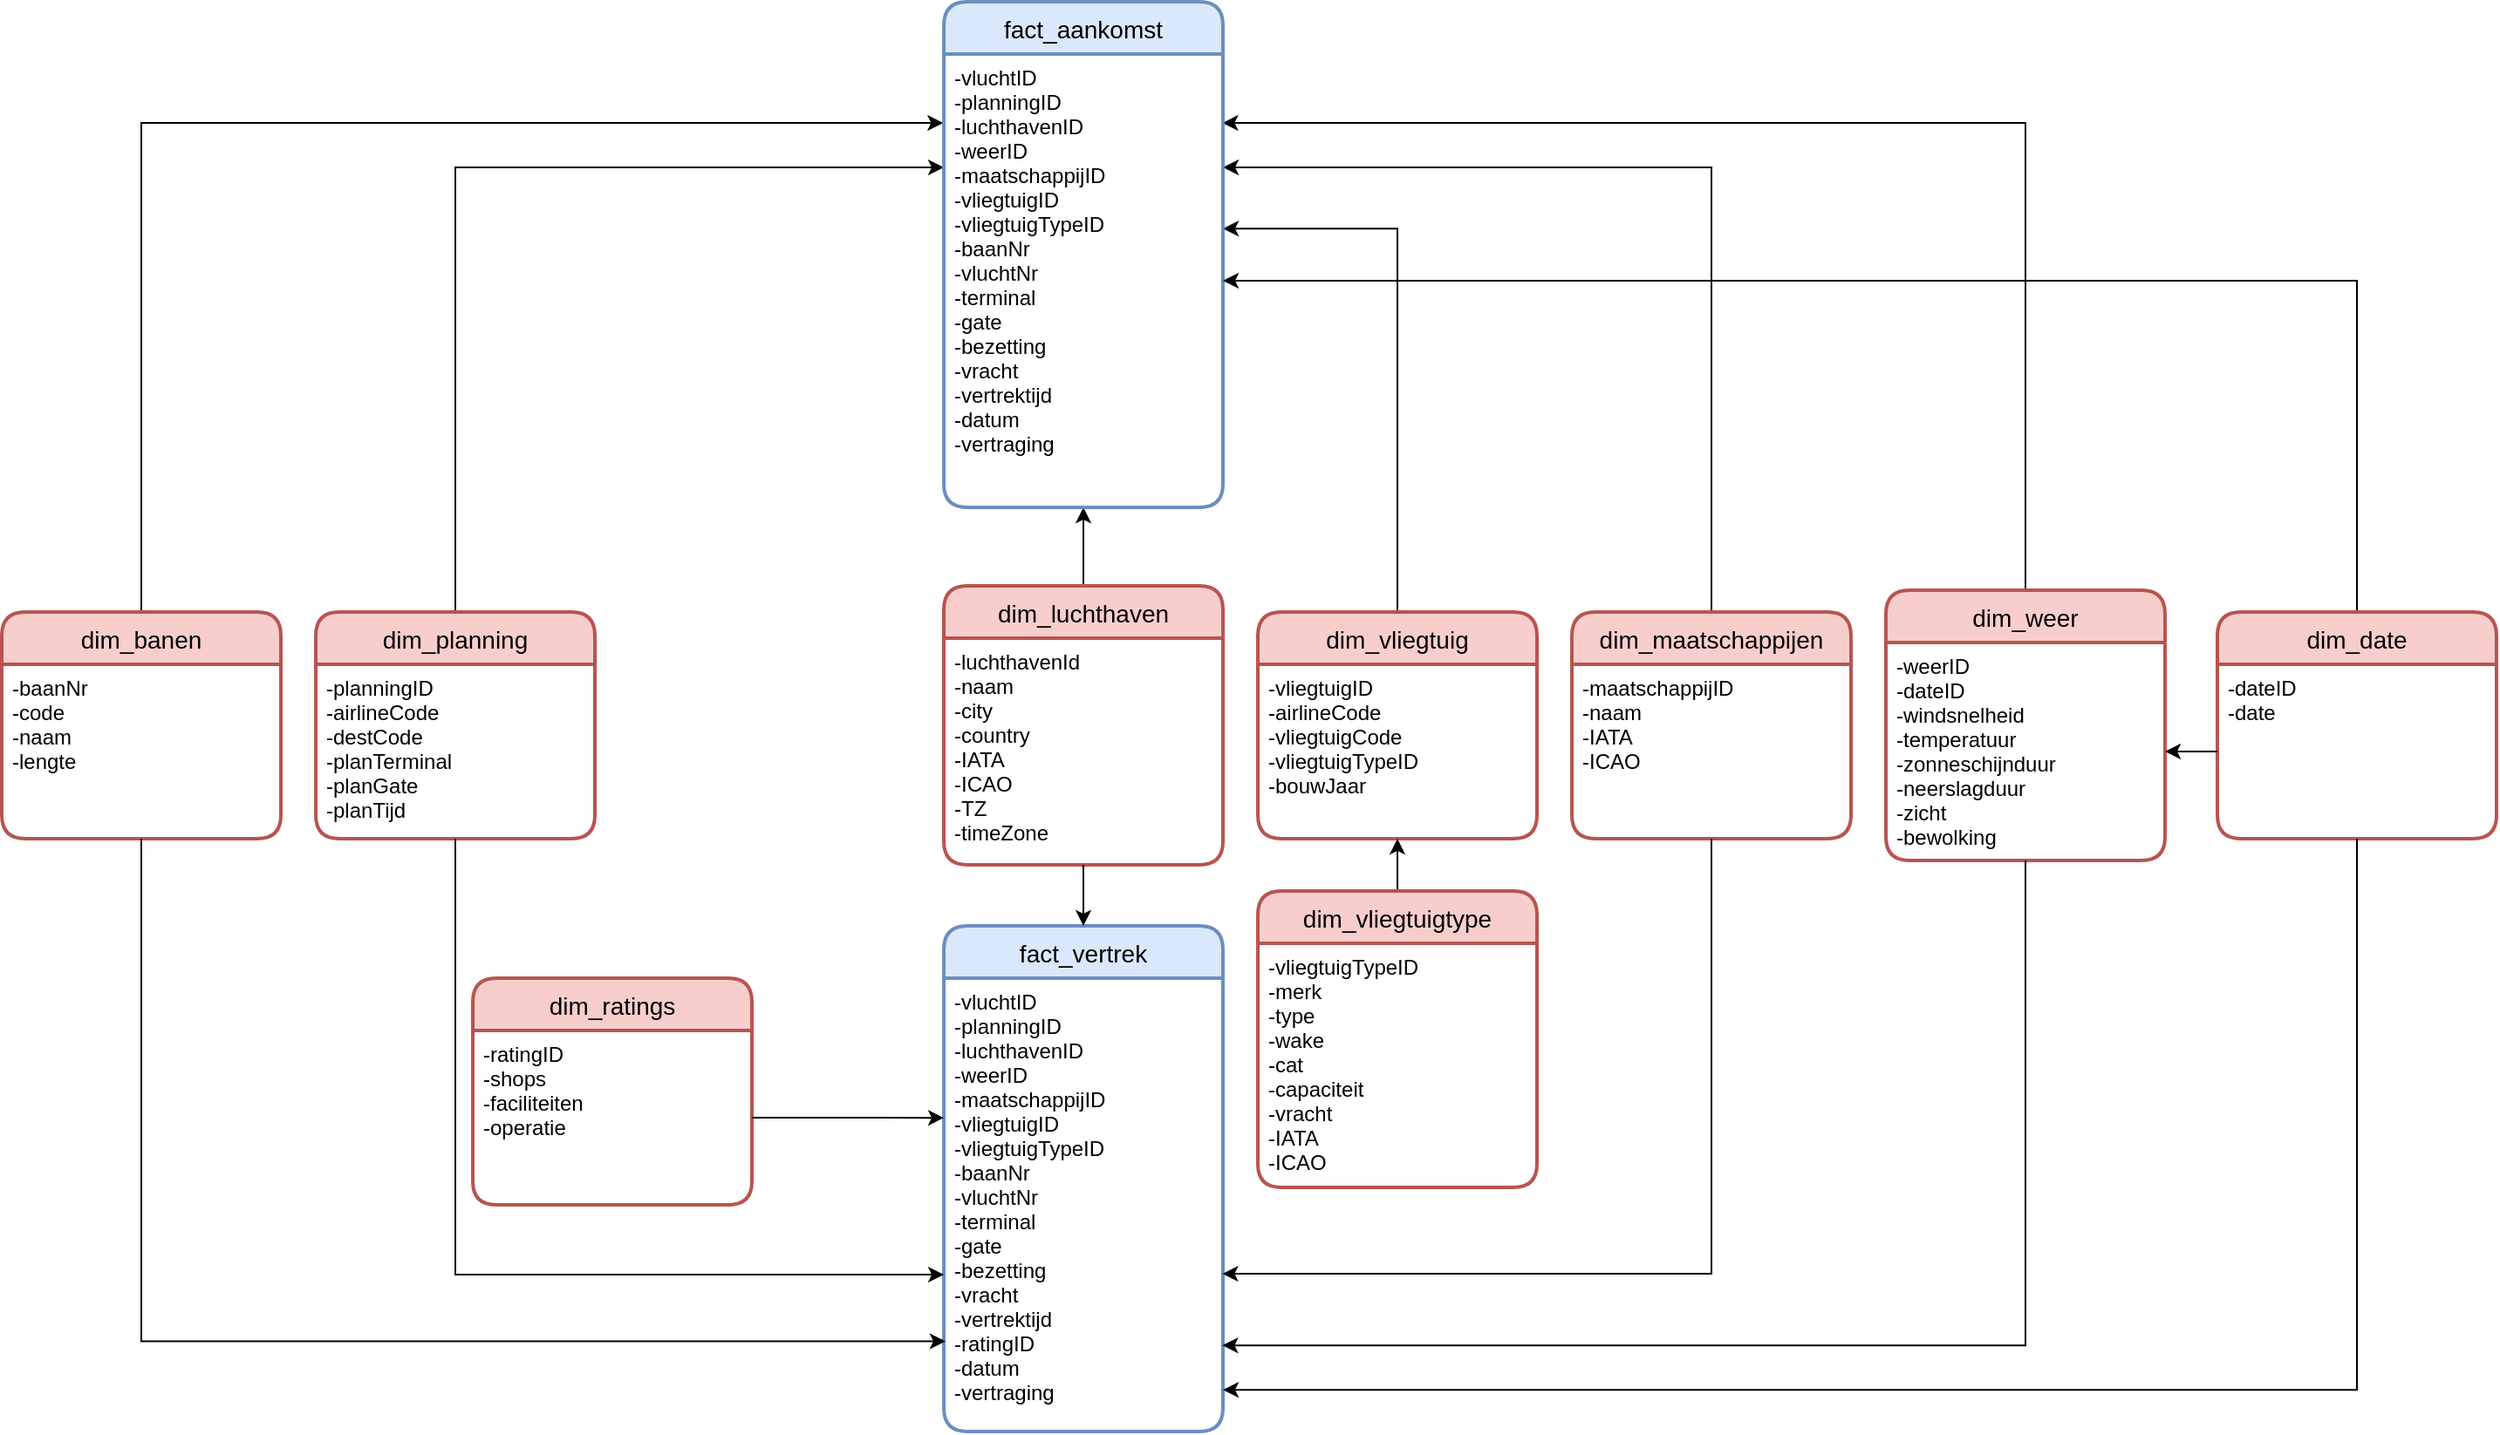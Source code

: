<mxfile>
    <diagram id="vYY0wZgh9Mw6Mro5w5tX" name="Page-1">
        <mxGraphModel dx="1929" dy="1923" grid="1" gridSize="10" guides="1" tooltips="1" connect="1" arrows="1" fold="1" page="1" pageScale="1" pageWidth="827" pageHeight="1169" math="0" shadow="0">
            <root>
                <mxCell id="0"/>
                <mxCell id="1" parent="0"/>
                <mxCell id="Fw4iVVHJRfLlpQ4vOzXV-48" style="edgeStyle=orthogonalEdgeStyle;rounded=0;orthogonalLoop=1;jettySize=auto;html=1;exitX=0.5;exitY=0;exitDx=0;exitDy=0;entryX=0;entryY=0.25;entryDx=0;entryDy=0;" parent="1" source="Fw4iVVHJRfLlpQ4vOzXV-3" target="Fw4iVVHJRfLlpQ4vOzXV-21" edge="1">
                    <mxGeometry relative="1" as="geometry"/>
                </mxCell>
                <mxCell id="Fw4iVVHJRfLlpQ4vOzXV-3" value="dim_planning" style="swimlane;childLayout=stackLayout;horizontal=1;startSize=30;horizontalStack=0;rounded=1;fontSize=14;fontStyle=0;strokeWidth=2;resizeParent=0;resizeLast=1;shadow=0;dashed=0;align=center;fillColor=#f8cecc;strokeColor=#b85450;" parent="1" vertex="1">
                    <mxGeometry x="-220" y="220" width="160" height="130" as="geometry"/>
                </mxCell>
                <mxCell id="Fw4iVVHJRfLlpQ4vOzXV-4" value="-planningID&#10;-airlineCode&#10;-destCode&#10;-planTerminal&#10;-planGate&#10;-planTijd" style="align=left;strokeColor=none;fillColor=none;spacingLeft=4;fontSize=12;verticalAlign=top;resizable=0;rotatable=0;part=1;" parent="Fw4iVVHJRfLlpQ4vOzXV-3" vertex="1">
                    <mxGeometry y="30" width="160" height="100" as="geometry"/>
                </mxCell>
                <mxCell id="Fw4iVVHJRfLlpQ4vOzXV-44" style="edgeStyle=orthogonalEdgeStyle;rounded=0;orthogonalLoop=1;jettySize=auto;html=1;exitX=0.5;exitY=0;exitDx=0;exitDy=0;entryX=-0.002;entryY=0.152;entryDx=0;entryDy=0;entryPerimeter=0;" parent="1" source="Fw4iVVHJRfLlpQ4vOzXV-5" target="Fw4iVVHJRfLlpQ4vOzXV-21" edge="1">
                    <mxGeometry relative="1" as="geometry"/>
                </mxCell>
                <mxCell id="Fw4iVVHJRfLlpQ4vOzXV-5" value="dim_banen" style="swimlane;childLayout=stackLayout;horizontal=1;startSize=30;horizontalStack=0;rounded=1;fontSize=14;fontStyle=0;strokeWidth=2;resizeParent=0;resizeLast=1;shadow=0;dashed=0;align=center;fillColor=#f8cecc;strokeColor=#b85450;" parent="1" vertex="1">
                    <mxGeometry x="-400" y="220" width="160" height="130" as="geometry"/>
                </mxCell>
                <mxCell id="Fw4iVVHJRfLlpQ4vOzXV-6" value="-baanNr&#10;-code&#10;-naam&#10;-lengte" style="align=left;strokeColor=none;fillColor=none;spacingLeft=4;fontSize=12;verticalAlign=top;resizable=0;rotatable=0;part=1;" parent="Fw4iVVHJRfLlpQ4vOzXV-5" vertex="1">
                    <mxGeometry y="30" width="160" height="100" as="geometry"/>
                </mxCell>
                <mxCell id="Fw4iVVHJRfLlpQ4vOzXV-46" style="edgeStyle=orthogonalEdgeStyle;rounded=0;orthogonalLoop=1;jettySize=auto;html=1;exitX=0.5;exitY=0;exitDx=0;exitDy=0;" parent="1" source="Fw4iVVHJRfLlpQ4vOzXV-7" target="Fw4iVVHJRfLlpQ4vOzXV-21" edge="1">
                    <mxGeometry relative="1" as="geometry"/>
                </mxCell>
                <mxCell id="Fw4iVVHJRfLlpQ4vOzXV-7" value="dim_luchthaven" style="swimlane;childLayout=stackLayout;horizontal=1;startSize=30;horizontalStack=0;rounded=1;fontSize=14;fontStyle=0;strokeWidth=2;resizeParent=0;resizeLast=1;shadow=0;dashed=0;align=center;fillColor=#f8cecc;strokeColor=#b85450;" parent="1" vertex="1">
                    <mxGeometry x="140" y="205" width="160" height="160" as="geometry"/>
                </mxCell>
                <mxCell id="Fw4iVVHJRfLlpQ4vOzXV-8" value="-luchthavenId&#10;-naam&#10;-city&#10;-country&#10;-IATA&#10;-ICAO&#10;-TZ&#10;-timeZone" style="align=left;strokeColor=none;fillColor=none;spacingLeft=4;fontSize=12;verticalAlign=top;resizable=0;rotatable=0;part=1;" parent="Fw4iVVHJRfLlpQ4vOzXV-7" vertex="1">
                    <mxGeometry y="30" width="160" height="130" as="geometry"/>
                </mxCell>
                <mxCell id="Fw4iVVHJRfLlpQ4vOzXV-50" style="edgeStyle=orthogonalEdgeStyle;rounded=0;orthogonalLoop=1;jettySize=auto;html=1;exitX=0.5;exitY=0;exitDx=0;exitDy=0;entryX=1;entryY=0.385;entryDx=0;entryDy=0;entryPerimeter=0;" parent="1" source="Fw4iVVHJRfLlpQ4vOzXV-9" target="Fw4iVVHJRfLlpQ4vOzXV-21" edge="1">
                    <mxGeometry relative="1" as="geometry"/>
                </mxCell>
                <mxCell id="Fw4iVVHJRfLlpQ4vOzXV-9" value="dim_vliegtuig" style="swimlane;childLayout=stackLayout;horizontal=1;startSize=30;horizontalStack=0;rounded=1;fontSize=14;fontStyle=0;strokeWidth=2;resizeParent=0;resizeLast=1;shadow=0;dashed=0;align=center;fillColor=#f8cecc;strokeColor=#b85450;" parent="1" vertex="1">
                    <mxGeometry x="320" y="220" width="160" height="130" as="geometry"/>
                </mxCell>
                <mxCell id="Fw4iVVHJRfLlpQ4vOzXV-10" value="-vliegtuigID&#10;-airlineCode&#10;-vliegtuigCode&#10;-vliegtuigTypeID&#10;-bouwJaar" style="align=left;strokeColor=none;fillColor=none;spacingLeft=4;fontSize=12;verticalAlign=top;resizable=0;rotatable=0;part=1;" parent="Fw4iVVHJRfLlpQ4vOzXV-9" vertex="1">
                    <mxGeometry y="30" width="160" height="100" as="geometry"/>
                </mxCell>
                <mxCell id="4" style="edgeStyle=none;html=1;exitX=0.5;exitY=0;exitDx=0;exitDy=0;entryX=0.5;entryY=1;entryDx=0;entryDy=0;" parent="1" source="Fw4iVVHJRfLlpQ4vOzXV-11" target="Fw4iVVHJRfLlpQ4vOzXV-10" edge="1">
                    <mxGeometry relative="1" as="geometry"/>
                </mxCell>
                <mxCell id="Fw4iVVHJRfLlpQ4vOzXV-11" value="dim_vliegtuigtype" style="swimlane;childLayout=stackLayout;horizontal=1;startSize=30;horizontalStack=0;rounded=1;fontSize=14;fontStyle=0;strokeWidth=2;resizeParent=0;resizeLast=1;shadow=0;dashed=0;align=center;fillColor=#f8cecc;strokeColor=#b85450;" parent="1" vertex="1">
                    <mxGeometry x="320" y="380" width="160" height="170" as="geometry"/>
                </mxCell>
                <mxCell id="Fw4iVVHJRfLlpQ4vOzXV-12" value="-vliegtuigTypeID&#10;-merk&#10;-type&#10;-wake&#10;-cat&#10;-capaciteit&#10;-vracht&#10;-IATA&#10;-ICAO" style="align=left;strokeColor=none;fillColor=none;spacingLeft=4;fontSize=12;verticalAlign=top;resizable=0;rotatable=0;part=1;" parent="Fw4iVVHJRfLlpQ4vOzXV-11" vertex="1">
                    <mxGeometry y="30" width="160" height="140" as="geometry"/>
                </mxCell>
                <mxCell id="Fw4iVVHJRfLlpQ4vOzXV-49" style="edgeStyle=orthogonalEdgeStyle;rounded=0;orthogonalLoop=1;jettySize=auto;html=1;exitX=0.5;exitY=0;exitDx=0;exitDy=0;entryX=1;entryY=0.25;entryDx=0;entryDy=0;" parent="1" source="Fw4iVVHJRfLlpQ4vOzXV-14" target="Fw4iVVHJRfLlpQ4vOzXV-21" edge="1">
                    <mxGeometry relative="1" as="geometry"/>
                </mxCell>
                <mxCell id="Fw4iVVHJRfLlpQ4vOzXV-14" value="dim_maatschappijen" style="swimlane;childLayout=stackLayout;horizontal=1;startSize=30;horizontalStack=0;rounded=1;fontSize=14;fontStyle=0;strokeWidth=2;resizeParent=0;resizeLast=1;shadow=0;dashed=0;align=center;fillColor=#f8cecc;strokeColor=#b85450;" parent="1" vertex="1">
                    <mxGeometry x="500" y="220" width="160" height="130" as="geometry"/>
                </mxCell>
                <mxCell id="Fw4iVVHJRfLlpQ4vOzXV-15" value="-maatschappijID&#10;-naam&#10;-IATA&#10;-ICAO" style="align=left;strokeColor=none;fillColor=none;spacingLeft=4;fontSize=12;verticalAlign=top;resizable=0;rotatable=0;part=1;" parent="Fw4iVVHJRfLlpQ4vOzXV-14" vertex="1">
                    <mxGeometry y="30" width="160" height="100" as="geometry"/>
                </mxCell>
                <mxCell id="Fw4iVVHJRfLlpQ4vOzXV-45" style="edgeStyle=orthogonalEdgeStyle;rounded=0;orthogonalLoop=1;jettySize=auto;html=1;exitX=0.5;exitY=0;exitDx=0;exitDy=0;entryX=0.998;entryY=0.152;entryDx=0;entryDy=0;entryPerimeter=0;" parent="1" source="Fw4iVVHJRfLlpQ4vOzXV-16" target="Fw4iVVHJRfLlpQ4vOzXV-21" edge="1">
                    <mxGeometry relative="1" as="geometry"/>
                </mxCell>
                <mxCell id="Fw4iVVHJRfLlpQ4vOzXV-16" value="dim_weer" style="swimlane;childLayout=stackLayout;horizontal=1;startSize=30;horizontalStack=0;rounded=1;fontSize=14;fontStyle=0;strokeWidth=2;resizeParent=0;resizeLast=1;shadow=0;dashed=0;align=center;fillColor=#f8cecc;strokeColor=#b85450;" parent="1" vertex="1">
                    <mxGeometry x="680" y="207.5" width="160" height="155" as="geometry"/>
                </mxCell>
                <mxCell id="Fw4iVVHJRfLlpQ4vOzXV-17" value="-weerID&#10;-dateID&#10;-windsnelheid&#10;-temperatuur&#10;-zonneschijnduur&#10;-neerslagduur&#10;-zicht&#10;-bewolking" style="align=left;strokeColor=none;fillColor=none;spacingLeft=4;fontSize=12;verticalAlign=top;resizable=0;rotatable=0;part=1;" parent="Fw4iVVHJRfLlpQ4vOzXV-16" vertex="1">
                    <mxGeometry y="30" width="160" height="125" as="geometry"/>
                </mxCell>
                <mxCell id="Fw4iVVHJRfLlpQ4vOzXV-18" value="fact_vertrek" style="swimlane;childLayout=stackLayout;horizontal=1;startSize=30;horizontalStack=0;rounded=1;fontSize=14;fontStyle=0;strokeWidth=2;resizeParent=0;resizeLast=1;shadow=0;dashed=0;align=center;fillColor=#dae8fc;strokeColor=#6c8ebf;" parent="1" vertex="1">
                    <mxGeometry x="140" y="400" width="160" height="290" as="geometry"/>
                </mxCell>
                <mxCell id="Fw4iVVHJRfLlpQ4vOzXV-19" value="-vluchtID&#10;-planningID&#10;-luchthavenID&#10;-weerID&#10;-maatschappijID&#10;-vliegtuigID&#10;-vliegtuigTypeID&#10;-baanNr&#10;-vluchtNr&#10;-terminal&#10;-gate&#10;-bezetting&#10;-vracht&#10;-vertrektijd&#10;-ratingID&#10;-datum&#10;-vertraging" style="align=left;strokeColor=none;fillColor=none;spacingLeft=4;fontSize=12;verticalAlign=top;resizable=0;rotatable=0;part=1;" parent="Fw4iVVHJRfLlpQ4vOzXV-18" vertex="1">
                    <mxGeometry y="30" width="160" height="260" as="geometry"/>
                </mxCell>
                <mxCell id="Fw4iVVHJRfLlpQ4vOzXV-20" value="fact_aankomst" style="swimlane;childLayout=stackLayout;horizontal=1;startSize=30;horizontalStack=0;rounded=1;fontSize=14;fontStyle=0;strokeWidth=2;resizeParent=0;resizeLast=1;shadow=0;dashed=0;align=center;fillColor=#dae8fc;strokeColor=#6c8ebf;" parent="1" vertex="1">
                    <mxGeometry x="140" y="-130" width="160" height="290" as="geometry"/>
                </mxCell>
                <mxCell id="Fw4iVVHJRfLlpQ4vOzXV-21" value="-vluchtID&#10;-planningID&#10;-luchthavenID&#10;-weerID&#10;-maatschappijID&#10;-vliegtuigID&#10;-vliegtuigTypeID&#10;-baanNr&#10;-vluchtNr&#10;-terminal&#10;-gate&#10;-bezetting&#10;-vracht&#10;-vertrektijd&#10;-datum&#10;-vertraging" style="align=left;strokeColor=none;fillColor=none;spacingLeft=4;fontSize=12;verticalAlign=top;resizable=0;rotatable=0;part=1;" parent="Fw4iVVHJRfLlpQ4vOzXV-20" vertex="1">
                    <mxGeometry y="30" width="160" height="260" as="geometry"/>
                </mxCell>
                <mxCell id="Fw4iVVHJRfLlpQ4vOzXV-47" style="edgeStyle=orthogonalEdgeStyle;rounded=0;orthogonalLoop=1;jettySize=auto;html=1;exitX=0.5;exitY=1;exitDx=0;exitDy=0;entryX=0.5;entryY=0;entryDx=0;entryDy=0;" parent="1" source="Fw4iVVHJRfLlpQ4vOzXV-8" target="Fw4iVVHJRfLlpQ4vOzXV-18" edge="1">
                    <mxGeometry relative="1" as="geometry"/>
                </mxCell>
                <mxCell id="Fw4iVVHJRfLlpQ4vOzXV-52" style="edgeStyle=orthogonalEdgeStyle;rounded=0;orthogonalLoop=1;jettySize=auto;html=1;exitX=0.5;exitY=1;exitDx=0;exitDy=0;entryX=0.006;entryY=0.801;entryDx=0;entryDy=0;entryPerimeter=0;" parent="1" source="Fw4iVVHJRfLlpQ4vOzXV-6" target="Fw4iVVHJRfLlpQ4vOzXV-19" edge="1">
                    <mxGeometry relative="1" as="geometry"/>
                </mxCell>
                <mxCell id="Fw4iVVHJRfLlpQ4vOzXV-53" style="edgeStyle=orthogonalEdgeStyle;rounded=0;orthogonalLoop=1;jettySize=auto;html=1;exitX=0.5;exitY=1;exitDx=0;exitDy=0;entryX=0.998;entryY=0.81;entryDx=0;entryDy=0;entryPerimeter=0;" parent="1" source="Fw4iVVHJRfLlpQ4vOzXV-17" target="Fw4iVVHJRfLlpQ4vOzXV-19" edge="1">
                    <mxGeometry relative="1" as="geometry"/>
                </mxCell>
                <mxCell id="Fw4iVVHJRfLlpQ4vOzXV-54" style="edgeStyle=orthogonalEdgeStyle;rounded=0;orthogonalLoop=1;jettySize=auto;html=1;exitX=0.5;exitY=1;exitDx=0;exitDy=0;entryX=0.998;entryY=0.652;entryDx=0;entryDy=0;entryPerimeter=0;" parent="1" source="Fw4iVVHJRfLlpQ4vOzXV-15" target="Fw4iVVHJRfLlpQ4vOzXV-19" edge="1">
                    <mxGeometry relative="1" as="geometry"/>
                </mxCell>
                <mxCell id="Fw4iVVHJRfLlpQ4vOzXV-55" style="edgeStyle=orthogonalEdgeStyle;rounded=0;orthogonalLoop=1;jettySize=auto;html=1;exitX=0.5;exitY=1;exitDx=0;exitDy=0;entryX=0;entryY=0.654;entryDx=0;entryDy=0;entryPerimeter=0;" parent="1" source="Fw4iVVHJRfLlpQ4vOzXV-4" target="Fw4iVVHJRfLlpQ4vOzXV-19" edge="1">
                    <mxGeometry relative="1" as="geometry"/>
                </mxCell>
                <mxCell id="MCywyoQNHAXix00B3p6v-8" style="edgeStyle=orthogonalEdgeStyle;rounded=0;orthogonalLoop=1;jettySize=auto;html=1;exitX=0.5;exitY=0;exitDx=0;exitDy=0;entryX=1;entryY=0.5;entryDx=0;entryDy=0;" parent="1" source="MCywyoQNHAXix00B3p6v-1" target="Fw4iVVHJRfLlpQ4vOzXV-21" edge="1">
                    <mxGeometry relative="1" as="geometry"/>
                </mxCell>
                <mxCell id="MCywyoQNHAXix00B3p6v-1" value="dim_date" style="swimlane;childLayout=stackLayout;horizontal=1;startSize=30;horizontalStack=0;rounded=1;fontSize=14;fontStyle=0;strokeWidth=2;resizeParent=0;resizeLast=1;shadow=0;dashed=0;align=center;fillColor=#f8cecc;strokeColor=#b85450;" parent="1" vertex="1">
                    <mxGeometry x="870" y="220" width="160" height="130" as="geometry"/>
                </mxCell>
                <mxCell id="MCywyoQNHAXix00B3p6v-2" value="-dateID&#10;-date" style="align=left;strokeColor=none;fillColor=none;spacingLeft=4;fontSize=12;verticalAlign=top;resizable=0;rotatable=0;part=1;" parent="MCywyoQNHAXix00B3p6v-1" vertex="1">
                    <mxGeometry y="30" width="160" height="100" as="geometry"/>
                </mxCell>
                <mxCell id="MCywyoQNHAXix00B3p6v-3" value="dim_ratings" style="swimlane;childLayout=stackLayout;horizontal=1;startSize=30;horizontalStack=0;rounded=1;fontSize=14;fontStyle=0;strokeWidth=2;resizeParent=0;resizeLast=1;shadow=0;dashed=0;align=center;fillColor=#f8cecc;strokeColor=#b85450;" parent="1" vertex="1">
                    <mxGeometry x="-130" y="430" width="160" height="130" as="geometry"/>
                </mxCell>
                <mxCell id="MCywyoQNHAXix00B3p6v-4" value="-ratingID&#10;-shops&#10;-faciliteiten&#10;-operatie" style="align=left;strokeColor=none;fillColor=none;spacingLeft=4;fontSize=12;verticalAlign=top;resizable=0;rotatable=0;part=1;" parent="MCywyoQNHAXix00B3p6v-3" vertex="1">
                    <mxGeometry y="30" width="160" height="100" as="geometry"/>
                </mxCell>
                <mxCell id="MCywyoQNHAXix00B3p6v-10" style="edgeStyle=orthogonalEdgeStyle;rounded=0;orthogonalLoop=1;jettySize=auto;html=1;exitX=0.5;exitY=1;exitDx=0;exitDy=0;entryX=1;entryY=0.908;entryDx=0;entryDy=0;entryPerimeter=0;" parent="1" source="MCywyoQNHAXix00B3p6v-2" target="Fw4iVVHJRfLlpQ4vOzXV-19" edge="1">
                    <mxGeometry relative="1" as="geometry"/>
                </mxCell>
                <mxCell id="MCywyoQNHAXix00B3p6v-11" style="edgeStyle=orthogonalEdgeStyle;rounded=0;orthogonalLoop=1;jettySize=auto;html=1;exitX=0;exitY=0.5;exitDx=0;exitDy=0;entryX=1;entryY=0.5;entryDx=0;entryDy=0;" parent="1" source="MCywyoQNHAXix00B3p6v-2" target="Fw4iVVHJRfLlpQ4vOzXV-17" edge="1">
                    <mxGeometry relative="1" as="geometry"/>
                </mxCell>
                <mxCell id="2" style="edgeStyle=none;html=1;exitX=1;exitY=0.5;exitDx=0;exitDy=0;entryX=0;entryY=0.308;entryDx=0;entryDy=0;entryPerimeter=0;" parent="1" source="MCywyoQNHAXix00B3p6v-4" target="Fw4iVVHJRfLlpQ4vOzXV-19" edge="1">
                    <mxGeometry relative="1" as="geometry"/>
                </mxCell>
            </root>
        </mxGraphModel>
    </diagram>
</mxfile>
